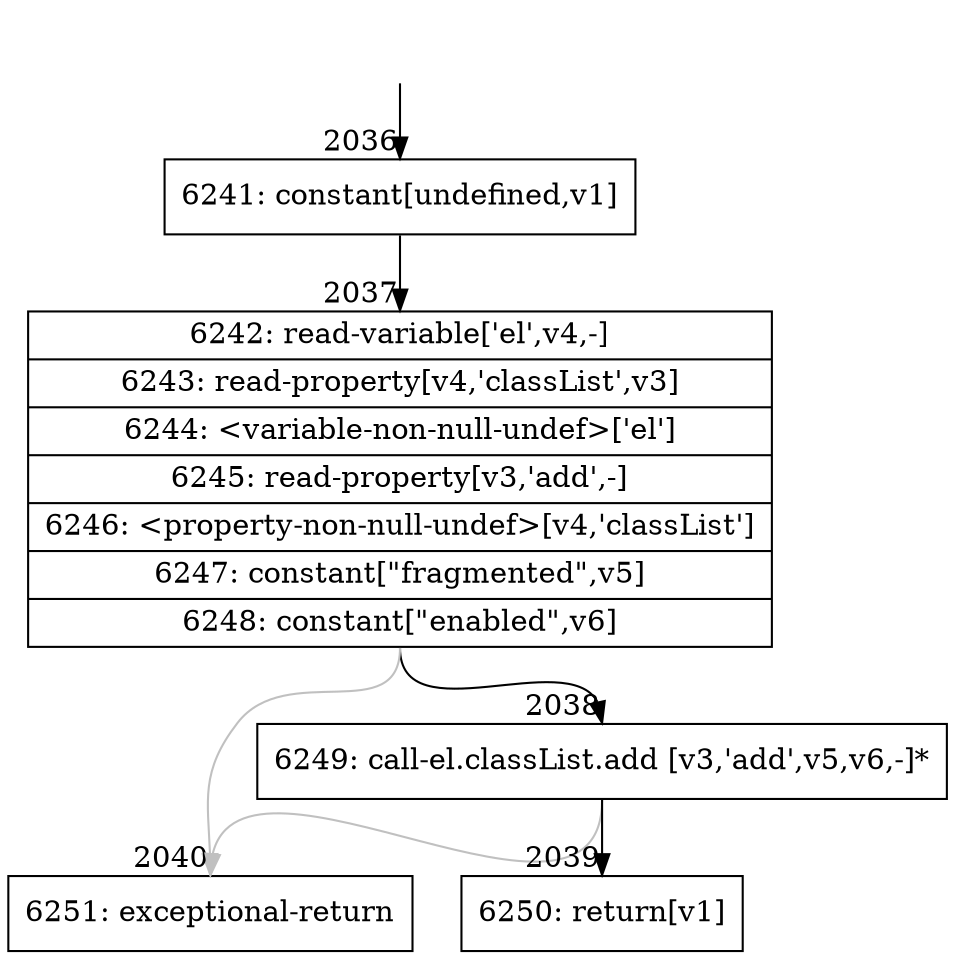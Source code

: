 digraph {
rankdir="TD"
BB_entry128[shape=none,label=""];
BB_entry128 -> BB2036 [tailport=s, headport=n, headlabel="    2036"]
BB2036 [shape=record label="{6241: constant[undefined,v1]}" ] 
BB2036 -> BB2037 [tailport=s, headport=n, headlabel="      2037"]
BB2037 [shape=record label="{6242: read-variable['el',v4,-]|6243: read-property[v4,'classList',v3]|6244: \<variable-non-null-undef\>['el']|6245: read-property[v3,'add',-]|6246: \<property-non-null-undef\>[v4,'classList']|6247: constant[\"fragmented\",v5]|6248: constant[\"enabled\",v6]}" ] 
BB2037 -> BB2038 [tailport=s, headport=n, headlabel="      2038"]
BB2037 -> BB2040 [tailport=s, headport=n, color=gray, headlabel="      2040"]
BB2038 [shape=record label="{6249: call-el.classList.add [v3,'add',v5,v6,-]*}" ] 
BB2038 -> BB2039 [tailport=s, headport=n, headlabel="      2039"]
BB2038 -> BB2040 [tailport=s, headport=n, color=gray]
BB2039 [shape=record label="{6250: return[v1]}" ] 
BB2040 [shape=record label="{6251: exceptional-return}" ] 
//#$~ 2523
}
